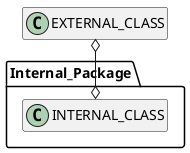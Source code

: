 @startuml

' Template file to use to create the diagrams od the packages.
' Every file must have a sub part called INTERNAL with the internal connections of the package and
' a sub part called EXTERNAL with the external parts.
skinparam linetype polyline
skinparam linetype ortho

!startsub INTERNAL

package Internal_Package {
    class INTERNAL_CLASS
}
!endsub

!startsub EXTERNAL
    EXTERNAL_CLASS o--o INTERNAL_CLASS
!endsub


' Code that will affect only the current diagram
' can be messy since it will not be imported
hide members

@enduml